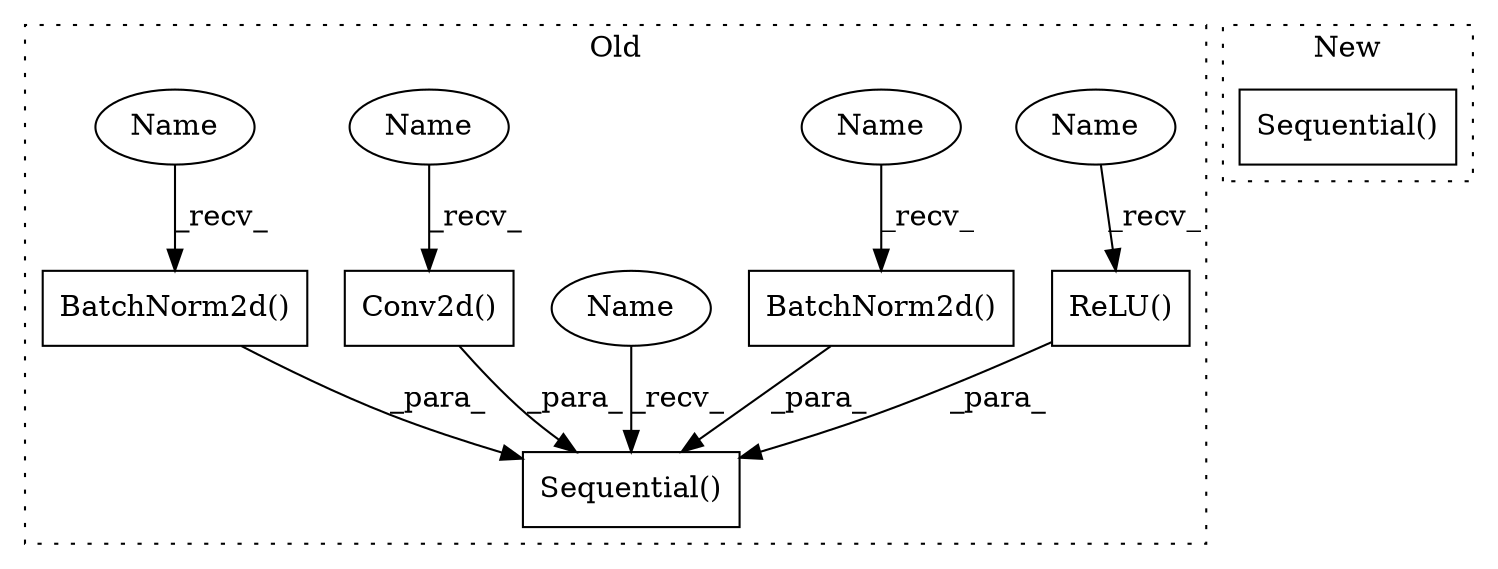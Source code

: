 digraph G {
subgraph cluster0 {
1 [label="BatchNorm2d()" a="75" s="1583,1601" l="15,1" shape="box"];
3 [label="BatchNorm2d()" a="75" s="1788,1805" l="15,1" shape="box"];
4 [label="Conv2d()" a="75" s="1530,1557" l="10,12" shape="box"];
5 [label="Sequential()" a="75" s="1485,1981" l="45,11" shape="box"];
6 [label="ReLU()" a="75" s="1719" l="9" shape="box"];
7 [label="Name" a="87" s="1719" l="2" shape="ellipse"];
8 [label="Name" a="87" s="1583" l="2" shape="ellipse"];
9 [label="Name" a="87" s="1485" l="2" shape="ellipse"];
10 [label="Name" a="87" s="1530" l="2" shape="ellipse"];
11 [label="Name" a="87" s="1788" l="2" shape="ellipse"];
label = "Old";
style="dotted";
}
subgraph cluster1 {
2 [label="Sequential()" a="75" s="1711,1986" l="45,11" shape="box"];
label = "New";
style="dotted";
}
1 -> 5 [label="_para_"];
3 -> 5 [label="_para_"];
4 -> 5 [label="_para_"];
6 -> 5 [label="_para_"];
7 -> 6 [label="_recv_"];
8 -> 1 [label="_recv_"];
9 -> 5 [label="_recv_"];
10 -> 4 [label="_recv_"];
11 -> 3 [label="_recv_"];
}